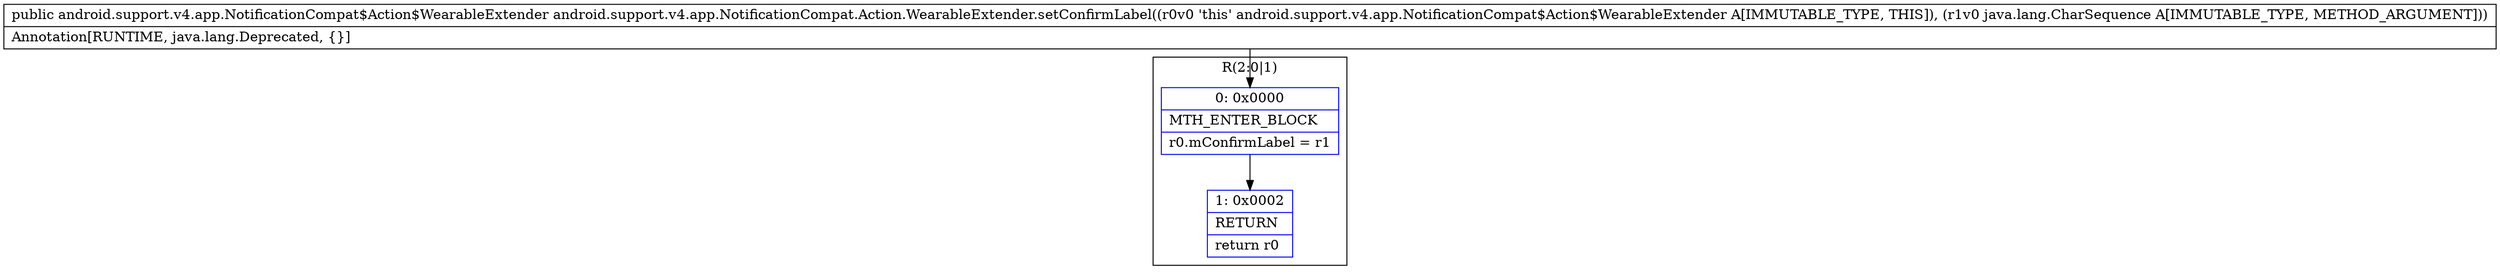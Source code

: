 digraph "CFG forandroid.support.v4.app.NotificationCompat.Action.WearableExtender.setConfirmLabel(Ljava\/lang\/CharSequence;)Landroid\/support\/v4\/app\/NotificationCompat$Action$WearableExtender;" {
subgraph cluster_Region_399438880 {
label = "R(2:0|1)";
node [shape=record,color=blue];
Node_0 [shape=record,label="{0\:\ 0x0000|MTH_ENTER_BLOCK\l|r0.mConfirmLabel = r1\l}"];
Node_1 [shape=record,label="{1\:\ 0x0002|RETURN\l|return r0\l}"];
}
MethodNode[shape=record,label="{public android.support.v4.app.NotificationCompat$Action$WearableExtender android.support.v4.app.NotificationCompat.Action.WearableExtender.setConfirmLabel((r0v0 'this' android.support.v4.app.NotificationCompat$Action$WearableExtender A[IMMUTABLE_TYPE, THIS]), (r1v0 java.lang.CharSequence A[IMMUTABLE_TYPE, METHOD_ARGUMENT]))  | Annotation[RUNTIME, java.lang.Deprecated, \{\}]\l}"];
MethodNode -> Node_0;
Node_0 -> Node_1;
}

